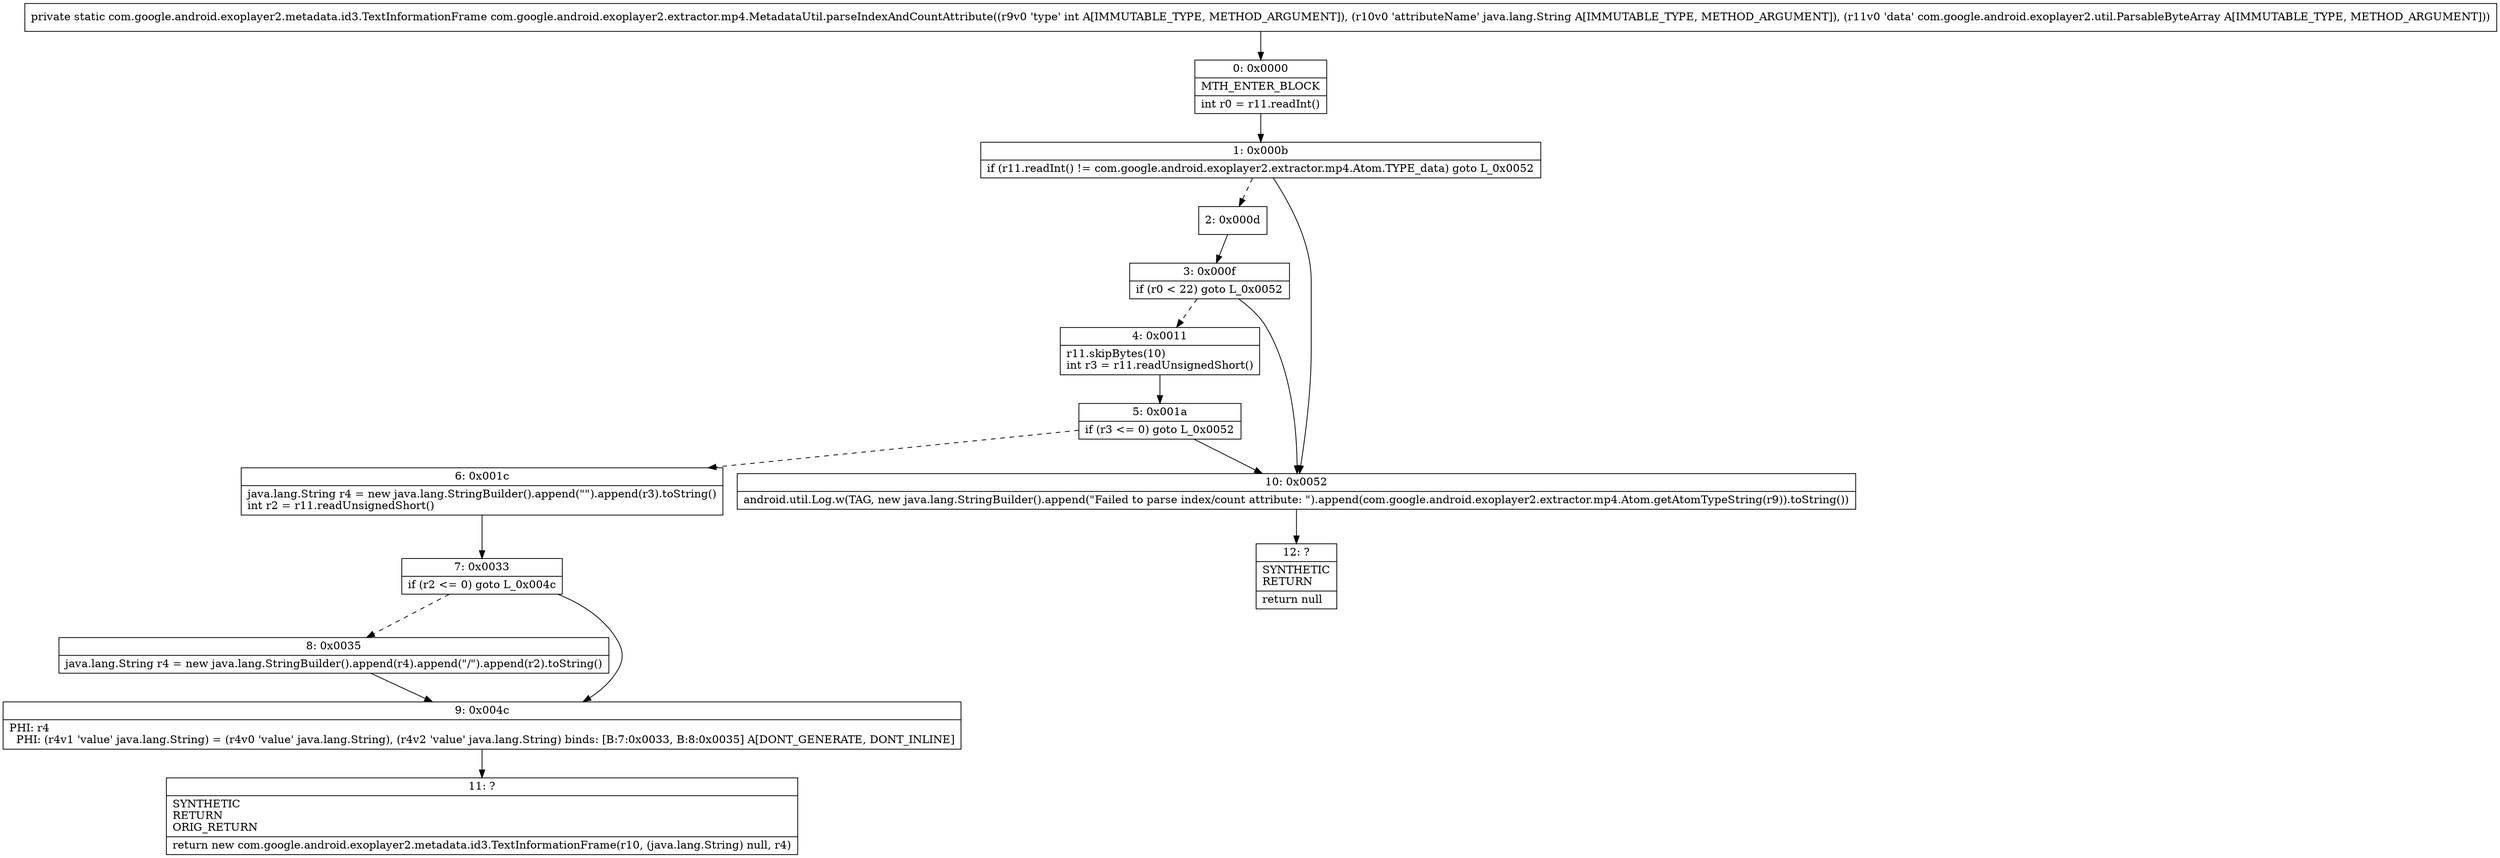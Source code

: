 digraph "CFG forcom.google.android.exoplayer2.extractor.mp4.MetadataUtil.parseIndexAndCountAttribute(ILjava\/lang\/String;Lcom\/google\/android\/exoplayer2\/util\/ParsableByteArray;)Lcom\/google\/android\/exoplayer2\/metadata\/id3\/TextInformationFrame;" {
Node_0 [shape=record,label="{0\:\ 0x0000|MTH_ENTER_BLOCK\l|int r0 = r11.readInt()\l}"];
Node_1 [shape=record,label="{1\:\ 0x000b|if (r11.readInt() != com.google.android.exoplayer2.extractor.mp4.Atom.TYPE_data) goto L_0x0052\l}"];
Node_2 [shape=record,label="{2\:\ 0x000d}"];
Node_3 [shape=record,label="{3\:\ 0x000f|if (r0 \< 22) goto L_0x0052\l}"];
Node_4 [shape=record,label="{4\:\ 0x0011|r11.skipBytes(10)\lint r3 = r11.readUnsignedShort()\l}"];
Node_5 [shape=record,label="{5\:\ 0x001a|if (r3 \<= 0) goto L_0x0052\l}"];
Node_6 [shape=record,label="{6\:\ 0x001c|java.lang.String r4 = new java.lang.StringBuilder().append(\"\").append(r3).toString()\lint r2 = r11.readUnsignedShort()\l}"];
Node_7 [shape=record,label="{7\:\ 0x0033|if (r2 \<= 0) goto L_0x004c\l}"];
Node_8 [shape=record,label="{8\:\ 0x0035|java.lang.String r4 = new java.lang.StringBuilder().append(r4).append(\"\/\").append(r2).toString()\l}"];
Node_9 [shape=record,label="{9\:\ 0x004c|PHI: r4 \l  PHI: (r4v1 'value' java.lang.String) = (r4v0 'value' java.lang.String), (r4v2 'value' java.lang.String) binds: [B:7:0x0033, B:8:0x0035] A[DONT_GENERATE, DONT_INLINE]\l}"];
Node_10 [shape=record,label="{10\:\ 0x0052|android.util.Log.w(TAG, new java.lang.StringBuilder().append(\"Failed to parse index\/count attribute: \").append(com.google.android.exoplayer2.extractor.mp4.Atom.getAtomTypeString(r9)).toString())\l}"];
Node_11 [shape=record,label="{11\:\ ?|SYNTHETIC\lRETURN\lORIG_RETURN\l|return new com.google.android.exoplayer2.metadata.id3.TextInformationFrame(r10, (java.lang.String) null, r4)\l}"];
Node_12 [shape=record,label="{12\:\ ?|SYNTHETIC\lRETURN\l|return null\l}"];
MethodNode[shape=record,label="{private static com.google.android.exoplayer2.metadata.id3.TextInformationFrame com.google.android.exoplayer2.extractor.mp4.MetadataUtil.parseIndexAndCountAttribute((r9v0 'type' int A[IMMUTABLE_TYPE, METHOD_ARGUMENT]), (r10v0 'attributeName' java.lang.String A[IMMUTABLE_TYPE, METHOD_ARGUMENT]), (r11v0 'data' com.google.android.exoplayer2.util.ParsableByteArray A[IMMUTABLE_TYPE, METHOD_ARGUMENT])) }"];
MethodNode -> Node_0;
Node_0 -> Node_1;
Node_1 -> Node_2[style=dashed];
Node_1 -> Node_10;
Node_2 -> Node_3;
Node_3 -> Node_4[style=dashed];
Node_3 -> Node_10;
Node_4 -> Node_5;
Node_5 -> Node_6[style=dashed];
Node_5 -> Node_10;
Node_6 -> Node_7;
Node_7 -> Node_8[style=dashed];
Node_7 -> Node_9;
Node_8 -> Node_9;
Node_9 -> Node_11;
Node_10 -> Node_12;
}


